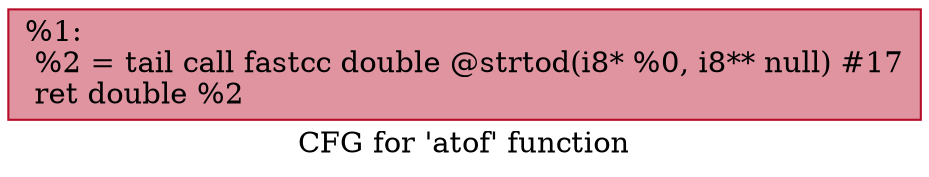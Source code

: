 digraph "CFG for 'atof' function" {
	label="CFG for 'atof' function";

	Node0x12498f0 [shape=record,color="#b70d28ff", style=filled, fillcolor="#b70d2870",label="{%1:\l  %2 = tail call fastcc double @strtod(i8* %0, i8** null) #17\l  ret double %2\l}"];
}
